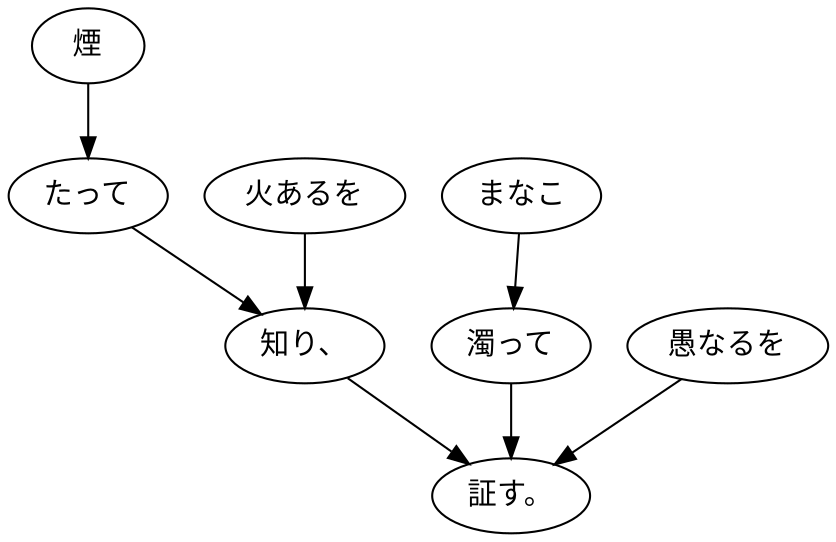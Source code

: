 digraph graph5737 {
	node0 [label="煙"];
	node1 [label="たって"];
	node2 [label="火あるを"];
	node3 [label="知り、"];
	node4 [label="まなこ"];
	node5 [label="濁って"];
	node6 [label="愚なるを"];
	node7 [label="証す。"];
	node0 -> node1;
	node1 -> node3;
	node2 -> node3;
	node3 -> node7;
	node4 -> node5;
	node5 -> node7;
	node6 -> node7;
}

